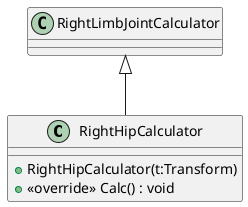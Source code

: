 @startuml
class RightHipCalculator {
    + RightHipCalculator(t:Transform)
    + <<override>> Calc() : void
}
RightLimbJointCalculator <|-- RightHipCalculator
@enduml

